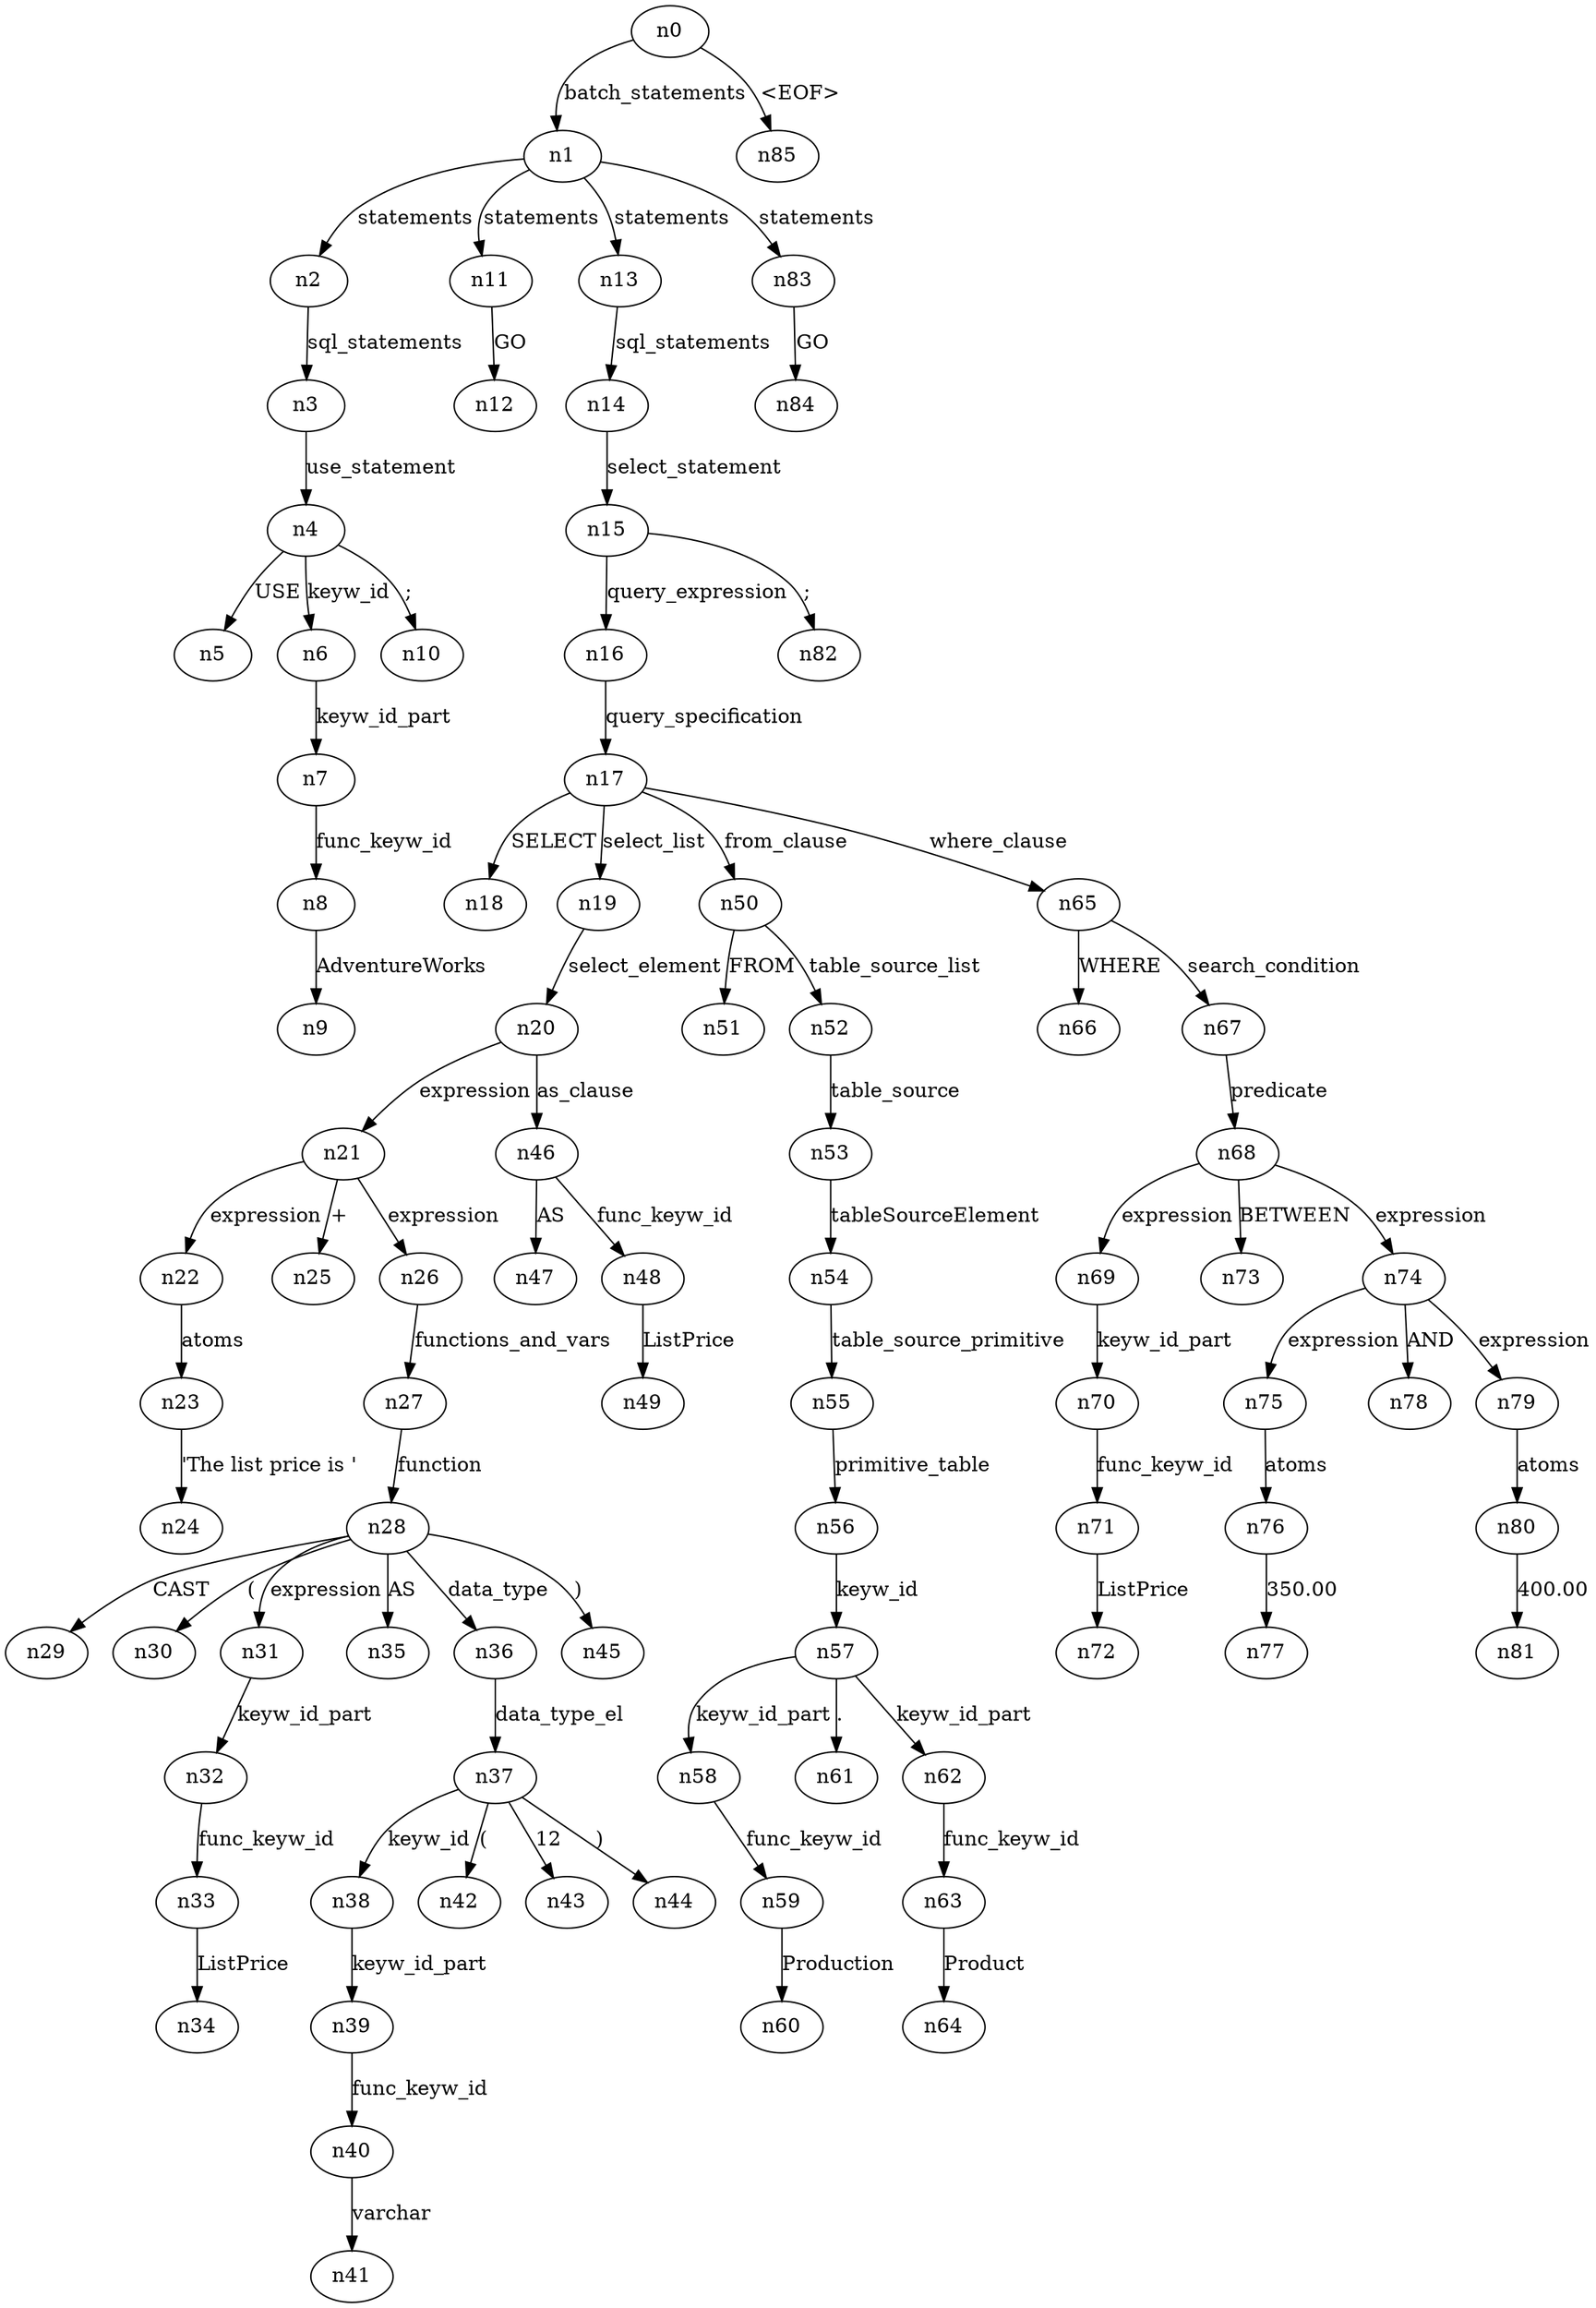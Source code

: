 digraph ParseTree {
  n0 -> n1 [label="batch_statements"];
  n1 -> n2 [label="statements"];
  n2 -> n3 [label="sql_statements"];
  n3 -> n4 [label="use_statement"];
  n4 -> n5 [label="USE"];
  n4 -> n6 [label="keyw_id"];
  n6 -> n7 [label="keyw_id_part"];
  n7 -> n8 [label="func_keyw_id"];
  n8 -> n9 [label="AdventureWorks"];
  n4 -> n10 [label=";"];
  n1 -> n11 [label="statements"];
  n11 -> n12 [label="GO"];
  n1 -> n13 [label="statements"];
  n13 -> n14 [label="sql_statements"];
  n14 -> n15 [label="select_statement"];
  n15 -> n16 [label="query_expression"];
  n16 -> n17 [label="query_specification"];
  n17 -> n18 [label="SELECT"];
  n17 -> n19 [label="select_list"];
  n19 -> n20 [label="select_element"];
  n20 -> n21 [label="expression"];
  n21 -> n22 [label="expression"];
  n22 -> n23 [label="atoms"];
  n23 -> n24 [label="'The list price is '"];
  n21 -> n25 [label="+"];
  n21 -> n26 [label="expression"];
  n26 -> n27 [label="functions_and_vars"];
  n27 -> n28 [label="function"];
  n28 -> n29 [label="CAST"];
  n28 -> n30 [label="("];
  n28 -> n31 [label="expression"];
  n31 -> n32 [label="keyw_id_part"];
  n32 -> n33 [label="func_keyw_id"];
  n33 -> n34 [label="ListPrice"];
  n28 -> n35 [label="AS"];
  n28 -> n36 [label="data_type"];
  n36 -> n37 [label="data_type_el"];
  n37 -> n38 [label="keyw_id"];
  n38 -> n39 [label="keyw_id_part"];
  n39 -> n40 [label="func_keyw_id"];
  n40 -> n41 [label="varchar"];
  n37 -> n42 [label="("];
  n37 -> n43 [label="12"];
  n37 -> n44 [label=")"];
  n28 -> n45 [label=")"];
  n20 -> n46 [label="as_clause"];
  n46 -> n47 [label="AS"];
  n46 -> n48 [label="func_keyw_id"];
  n48 -> n49 [label="ListPrice"];
  n17 -> n50 [label="from_clause"];
  n50 -> n51 [label="FROM"];
  n50 -> n52 [label="table_source_list"];
  n52 -> n53 [label="table_source"];
  n53 -> n54 [label="tableSourceElement"];
  n54 -> n55 [label="table_source_primitive"];
  n55 -> n56 [label="primitive_table"];
  n56 -> n57 [label="keyw_id"];
  n57 -> n58 [label="keyw_id_part"];
  n58 -> n59 [label="func_keyw_id"];
  n59 -> n60 [label="Production"];
  n57 -> n61 [label="."];
  n57 -> n62 [label="keyw_id_part"];
  n62 -> n63 [label="func_keyw_id"];
  n63 -> n64 [label="Product"];
  n17 -> n65 [label="where_clause"];
  n65 -> n66 [label="WHERE"];
  n65 -> n67 [label="search_condition"];
  n67 -> n68 [label="predicate"];
  n68 -> n69 [label="expression"];
  n69 -> n70 [label="keyw_id_part"];
  n70 -> n71 [label="func_keyw_id"];
  n71 -> n72 [label="ListPrice"];
  n68 -> n73 [label="BETWEEN"];
  n68 -> n74 [label="expression"];
  n74 -> n75 [label="expression"];
  n75 -> n76 [label="atoms"];
  n76 -> n77 [label="350.00"];
  n74 -> n78 [label="AND"];
  n74 -> n79 [label="expression"];
  n79 -> n80 [label="atoms"];
  n80 -> n81 [label="400.00"];
  n15 -> n82 [label=";"];
  n1 -> n83 [label="statements"];
  n83 -> n84 [label="GO"];
  n0 -> n85 [label="<EOF>"];
}